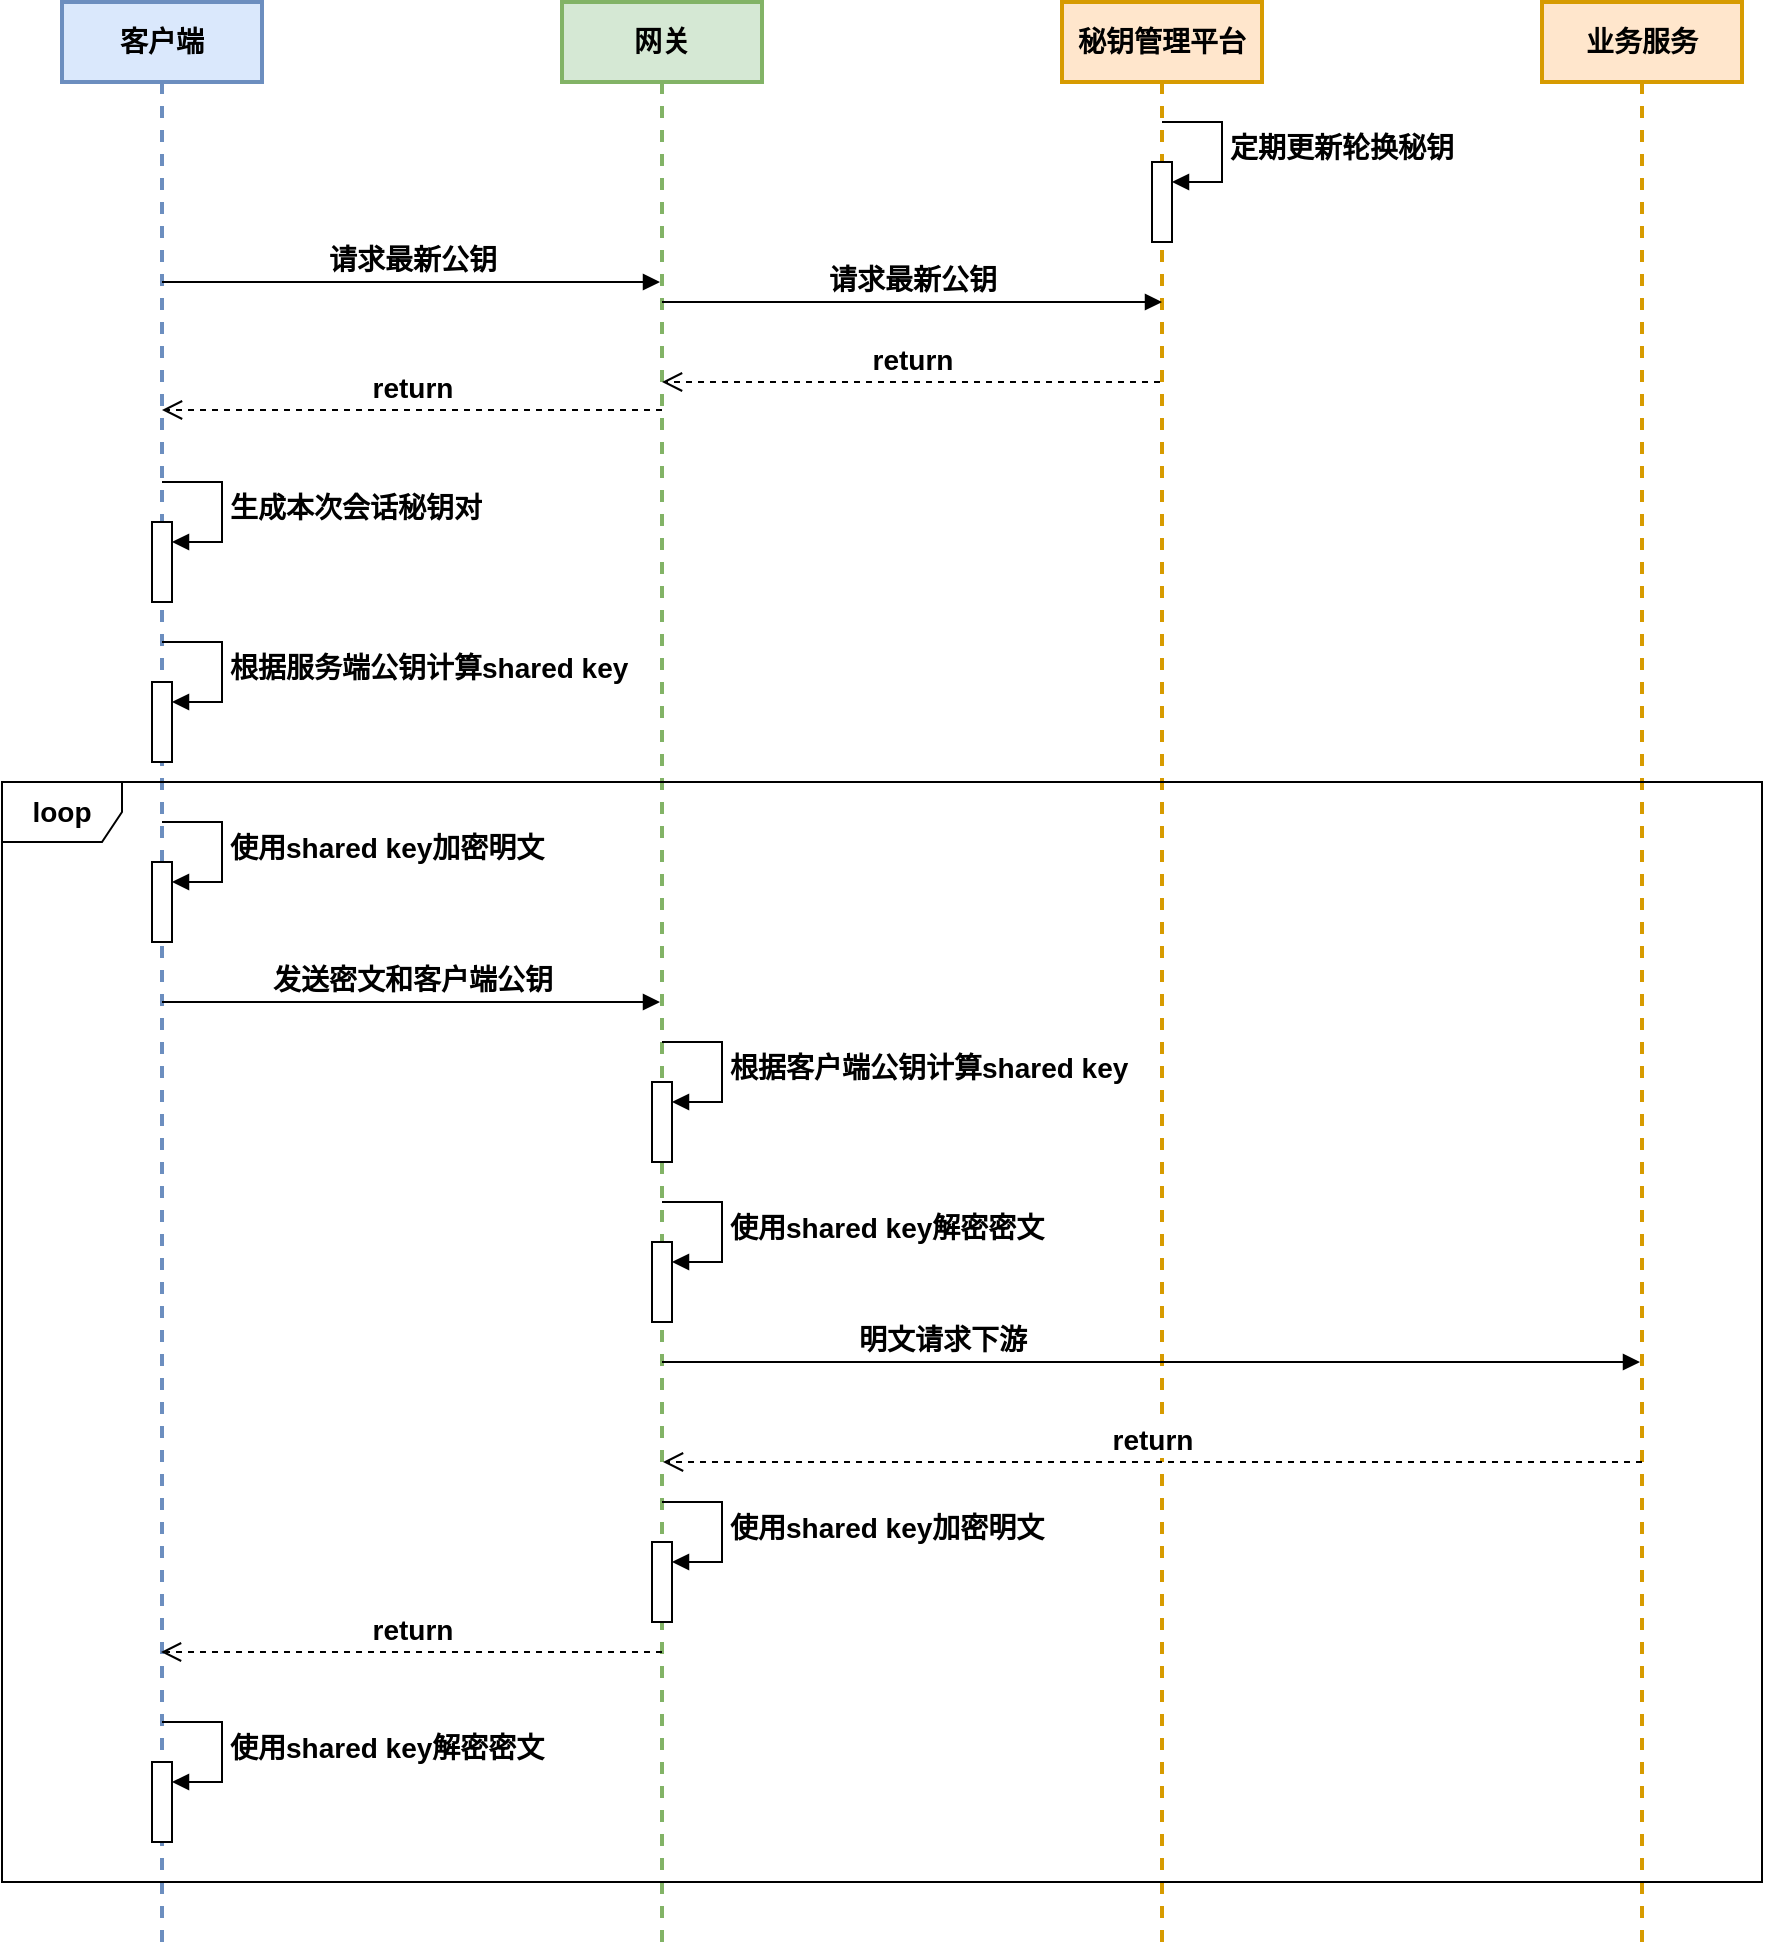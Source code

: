 <mxfile version="26.0.5">
  <diagram name="第 1 页" id="Lia_vT9d6w0j3BdVJNJm">
    <mxGraphModel dx="2440" dy="1234" grid="1" gridSize="10" guides="1" tooltips="1" connect="1" arrows="1" fold="1" page="1" pageScale="1" pageWidth="827" pageHeight="1169" math="0" shadow="0">
      <root>
        <mxCell id="0" />
        <mxCell id="1" parent="0" />
        <mxCell id="V3rbCHPyX3dbFeiNgRLo-1" value="客户端" style="shape=umlLifeline;perimeter=lifelinePerimeter;whiteSpace=wrap;html=1;container=1;dropTarget=0;collapsible=0;recursiveResize=0;outlineConnect=0;portConstraint=eastwest;newEdgeStyle={&quot;curved&quot;:0,&quot;rounded&quot;:0};fillColor=#dae8fc;strokeColor=#6c8ebf;strokeWidth=2;fontSize=14;fontStyle=1" vertex="1" parent="1">
          <mxGeometry x="60" y="180" width="100" height="970" as="geometry" />
        </mxCell>
        <mxCell id="V3rbCHPyX3dbFeiNgRLo-12" value="" style="html=1;points=[[0,0,0,0,5],[0,1,0,0,-5],[1,0,0,0,5],[1,1,0,0,-5]];perimeter=orthogonalPerimeter;outlineConnect=0;targetShapes=umlLifeline;portConstraint=eastwest;newEdgeStyle={&quot;curved&quot;:0,&quot;rounded&quot;:0};fontSize=14;fontStyle=1" vertex="1" parent="V3rbCHPyX3dbFeiNgRLo-1">
          <mxGeometry x="45" y="260" width="10" height="40" as="geometry" />
        </mxCell>
        <mxCell id="V3rbCHPyX3dbFeiNgRLo-13" value="生成本次会话秘钥对" style="html=1;align=left;spacingLeft=2;endArrow=block;rounded=0;edgeStyle=orthogonalEdgeStyle;curved=0;rounded=0;fontSize=14;fontStyle=1" edge="1" target="V3rbCHPyX3dbFeiNgRLo-12" parent="V3rbCHPyX3dbFeiNgRLo-1">
          <mxGeometry relative="1" as="geometry">
            <mxPoint x="50" y="240" as="sourcePoint" />
            <Array as="points">
              <mxPoint x="80" y="270" />
            </Array>
          </mxGeometry>
        </mxCell>
        <mxCell id="V3rbCHPyX3dbFeiNgRLo-14" value="" style="html=1;points=[[0,0,0,0,5],[0,1,0,0,-5],[1,0,0,0,5],[1,1,0,0,-5]];perimeter=orthogonalPerimeter;outlineConnect=0;targetShapes=umlLifeline;portConstraint=eastwest;newEdgeStyle={&quot;curved&quot;:0,&quot;rounded&quot;:0};fontSize=14;fontStyle=1" vertex="1" parent="V3rbCHPyX3dbFeiNgRLo-1">
          <mxGeometry x="45" y="340" width="10" height="40" as="geometry" />
        </mxCell>
        <mxCell id="V3rbCHPyX3dbFeiNgRLo-15" value="根据服务端公钥计算shared key" style="html=1;align=left;spacingLeft=2;endArrow=block;rounded=0;edgeStyle=orthogonalEdgeStyle;curved=0;rounded=0;fontSize=14;fontStyle=1" edge="1" target="V3rbCHPyX3dbFeiNgRLo-14" parent="V3rbCHPyX3dbFeiNgRLo-1">
          <mxGeometry relative="1" as="geometry">
            <mxPoint x="50" y="320" as="sourcePoint" />
            <Array as="points">
              <mxPoint x="80" y="350" />
            </Array>
          </mxGeometry>
        </mxCell>
        <mxCell id="V3rbCHPyX3dbFeiNgRLo-16" value="" style="html=1;points=[[0,0,0,0,5],[0,1,0,0,-5],[1,0,0,0,5],[1,1,0,0,-5]];perimeter=orthogonalPerimeter;outlineConnect=0;targetShapes=umlLifeline;portConstraint=eastwest;newEdgeStyle={&quot;curved&quot;:0,&quot;rounded&quot;:0};fontSize=14;fontStyle=1" vertex="1" parent="V3rbCHPyX3dbFeiNgRLo-1">
          <mxGeometry x="45" y="430" width="10" height="40" as="geometry" />
        </mxCell>
        <mxCell id="V3rbCHPyX3dbFeiNgRLo-17" value="使用shared key加密明文" style="html=1;align=left;spacingLeft=2;endArrow=block;rounded=0;edgeStyle=orthogonalEdgeStyle;curved=0;rounded=0;fontSize=14;fontStyle=1" edge="1" target="V3rbCHPyX3dbFeiNgRLo-16" parent="V3rbCHPyX3dbFeiNgRLo-1">
          <mxGeometry relative="1" as="geometry">
            <mxPoint x="50" y="410" as="sourcePoint" />
            <Array as="points">
              <mxPoint x="80" y="440" />
            </Array>
          </mxGeometry>
        </mxCell>
        <mxCell id="V3rbCHPyX3dbFeiNgRLo-32" value="" style="html=1;points=[[0,0,0,0,5],[0,1,0,0,-5],[1,0,0,0,5],[1,1,0,0,-5]];perimeter=orthogonalPerimeter;outlineConnect=0;targetShapes=umlLifeline;portConstraint=eastwest;newEdgeStyle={&quot;curved&quot;:0,&quot;rounded&quot;:0};fontSize=14;fontStyle=1" vertex="1" parent="V3rbCHPyX3dbFeiNgRLo-1">
          <mxGeometry x="45" y="880" width="10" height="40" as="geometry" />
        </mxCell>
        <mxCell id="V3rbCHPyX3dbFeiNgRLo-33" value="使用shared key解密密文" style="html=1;align=left;spacingLeft=2;endArrow=block;rounded=0;edgeStyle=orthogonalEdgeStyle;curved=0;rounded=0;fontSize=14;fontStyle=1" edge="1" parent="V3rbCHPyX3dbFeiNgRLo-1" target="V3rbCHPyX3dbFeiNgRLo-32">
          <mxGeometry relative="1" as="geometry">
            <mxPoint x="50" y="860" as="sourcePoint" />
            <Array as="points">
              <mxPoint x="80" y="890" />
            </Array>
          </mxGeometry>
        </mxCell>
        <mxCell id="V3rbCHPyX3dbFeiNgRLo-3" value="网关" style="shape=umlLifeline;perimeter=lifelinePerimeter;whiteSpace=wrap;html=1;container=1;dropTarget=0;collapsible=0;recursiveResize=0;outlineConnect=0;portConstraint=eastwest;newEdgeStyle={&quot;curved&quot;:0,&quot;rounded&quot;:0};fillColor=#d5e8d4;strokeColor=#82b366;strokeWidth=2;fontSize=14;fontStyle=1" vertex="1" parent="1">
          <mxGeometry x="310" y="180" width="100" height="970" as="geometry" />
        </mxCell>
        <mxCell id="V3rbCHPyX3dbFeiNgRLo-19" value="" style="html=1;points=[[0,0,0,0,5],[0,1,0,0,-5],[1,0,0,0,5],[1,1,0,0,-5]];perimeter=orthogonalPerimeter;outlineConnect=0;targetShapes=umlLifeline;portConstraint=eastwest;newEdgeStyle={&quot;curved&quot;:0,&quot;rounded&quot;:0};fontSize=14;fontStyle=1" vertex="1" parent="V3rbCHPyX3dbFeiNgRLo-3">
          <mxGeometry x="45" y="540" width="10" height="40" as="geometry" />
        </mxCell>
        <mxCell id="V3rbCHPyX3dbFeiNgRLo-20" value="根据客户端公钥计算shared key" style="html=1;align=left;spacingLeft=2;endArrow=block;rounded=0;edgeStyle=orthogonalEdgeStyle;curved=0;rounded=0;fontSize=14;fontStyle=1" edge="1" target="V3rbCHPyX3dbFeiNgRLo-19" parent="V3rbCHPyX3dbFeiNgRLo-3">
          <mxGeometry relative="1" as="geometry">
            <mxPoint x="50" y="520" as="sourcePoint" />
            <Array as="points">
              <mxPoint x="80" y="550" />
            </Array>
          </mxGeometry>
        </mxCell>
        <mxCell id="V3rbCHPyX3dbFeiNgRLo-22" value="" style="html=1;points=[[0,0,0,0,5],[0,1,0,0,-5],[1,0,0,0,5],[1,1,0,0,-5]];perimeter=orthogonalPerimeter;outlineConnect=0;targetShapes=umlLifeline;portConstraint=eastwest;newEdgeStyle={&quot;curved&quot;:0,&quot;rounded&quot;:0};fontSize=14;fontStyle=1" vertex="1" parent="V3rbCHPyX3dbFeiNgRLo-3">
          <mxGeometry x="45" y="620" width="10" height="40" as="geometry" />
        </mxCell>
        <mxCell id="V3rbCHPyX3dbFeiNgRLo-23" value="使用shared key解密密文" style="html=1;align=left;spacingLeft=2;endArrow=block;rounded=0;edgeStyle=orthogonalEdgeStyle;curved=0;rounded=0;fontSize=14;fontStyle=1" edge="1" target="V3rbCHPyX3dbFeiNgRLo-22" parent="V3rbCHPyX3dbFeiNgRLo-3">
          <mxGeometry relative="1" as="geometry">
            <mxPoint x="50" y="600" as="sourcePoint" />
            <Array as="points">
              <mxPoint x="80" y="630" />
            </Array>
          </mxGeometry>
        </mxCell>
        <mxCell id="V3rbCHPyX3dbFeiNgRLo-29" value="" style="html=1;points=[[0,0,0,0,5],[0,1,0,0,-5],[1,0,0,0,5],[1,1,0,0,-5]];perimeter=orthogonalPerimeter;outlineConnect=0;targetShapes=umlLifeline;portConstraint=eastwest;newEdgeStyle={&quot;curved&quot;:0,&quot;rounded&quot;:0};fontSize=14;fontStyle=1" vertex="1" parent="V3rbCHPyX3dbFeiNgRLo-3">
          <mxGeometry x="45" y="770" width="10" height="40" as="geometry" />
        </mxCell>
        <mxCell id="V3rbCHPyX3dbFeiNgRLo-30" value="使用shared key加密明文" style="html=1;align=left;spacingLeft=2;endArrow=block;rounded=0;edgeStyle=orthogonalEdgeStyle;curved=0;rounded=0;fontSize=14;fontStyle=1" edge="1" parent="V3rbCHPyX3dbFeiNgRLo-3" target="V3rbCHPyX3dbFeiNgRLo-29">
          <mxGeometry relative="1" as="geometry">
            <mxPoint x="50" y="750" as="sourcePoint" />
            <Array as="points">
              <mxPoint x="80" y="780" />
            </Array>
          </mxGeometry>
        </mxCell>
        <mxCell id="V3rbCHPyX3dbFeiNgRLo-4" value="秘钥管理平台" style="shape=umlLifeline;perimeter=lifelinePerimeter;whiteSpace=wrap;html=1;container=1;dropTarget=0;collapsible=0;recursiveResize=0;outlineConnect=0;portConstraint=eastwest;newEdgeStyle={&quot;curved&quot;:0,&quot;rounded&quot;:0};fillColor=#ffe6cc;strokeColor=#d79b00;strokeWidth=2;fontSize=14;fontStyle=1" vertex="1" parent="1">
          <mxGeometry x="560" y="180" width="100" height="970" as="geometry" />
        </mxCell>
        <mxCell id="V3rbCHPyX3dbFeiNgRLo-5" value="" style="html=1;points=[[0,0,0,0,5],[0,1,0,0,-5],[1,0,0,0,5],[1,1,0,0,-5]];perimeter=orthogonalPerimeter;outlineConnect=0;targetShapes=umlLifeline;portConstraint=eastwest;newEdgeStyle={&quot;curved&quot;:0,&quot;rounded&quot;:0};fontSize=14;fontStyle=1" vertex="1" parent="V3rbCHPyX3dbFeiNgRLo-4">
          <mxGeometry x="45" y="80" width="10" height="40" as="geometry" />
        </mxCell>
        <mxCell id="V3rbCHPyX3dbFeiNgRLo-6" value="定期更新轮换秘钥" style="html=1;align=left;spacingLeft=2;endArrow=block;rounded=0;edgeStyle=orthogonalEdgeStyle;curved=0;rounded=0;fontSize=14;fontStyle=1" edge="1" target="V3rbCHPyX3dbFeiNgRLo-5" parent="V3rbCHPyX3dbFeiNgRLo-4">
          <mxGeometry relative="1" as="geometry">
            <mxPoint x="50" y="60" as="sourcePoint" />
            <Array as="points">
              <mxPoint x="80" y="90" />
            </Array>
          </mxGeometry>
        </mxCell>
        <mxCell id="V3rbCHPyX3dbFeiNgRLo-7" value="请求最新公钥" style="html=1;verticalAlign=bottom;endArrow=block;curved=0;rounded=0;fontSize=14;fontStyle=1" edge="1" parent="1" target="V3rbCHPyX3dbFeiNgRLo-3">
          <mxGeometry width="80" relative="1" as="geometry">
            <mxPoint x="110" y="320" as="sourcePoint" />
            <mxPoint x="190" y="320" as="targetPoint" />
          </mxGeometry>
        </mxCell>
        <mxCell id="V3rbCHPyX3dbFeiNgRLo-9" value="请求最新公钥" style="html=1;verticalAlign=bottom;endArrow=block;curved=0;rounded=0;fontSize=14;fontStyle=1" edge="1" parent="1">
          <mxGeometry width="80" relative="1" as="geometry">
            <mxPoint x="360" y="330" as="sourcePoint" />
            <mxPoint x="610" y="330" as="targetPoint" />
          </mxGeometry>
        </mxCell>
        <mxCell id="V3rbCHPyX3dbFeiNgRLo-10" value="return" style="html=1;verticalAlign=bottom;endArrow=open;dashed=1;endSize=8;curved=0;rounded=0;fontSize=14;fontStyle=1" edge="1" parent="1" source="V3rbCHPyX3dbFeiNgRLo-4">
          <mxGeometry relative="1" as="geometry">
            <mxPoint x="440" y="370" as="sourcePoint" />
            <mxPoint x="360" y="370" as="targetPoint" />
          </mxGeometry>
        </mxCell>
        <mxCell id="V3rbCHPyX3dbFeiNgRLo-11" value="return" style="html=1;verticalAlign=bottom;endArrow=open;dashed=1;endSize=8;curved=0;rounded=0;fontSize=14;fontStyle=1" edge="1" parent="1">
          <mxGeometry relative="1" as="geometry">
            <mxPoint x="360" y="384" as="sourcePoint" />
            <mxPoint x="110" y="384" as="targetPoint" />
          </mxGeometry>
        </mxCell>
        <mxCell id="V3rbCHPyX3dbFeiNgRLo-18" value="发送密文和客户端公钥" style="html=1;verticalAlign=bottom;endArrow=block;curved=0;rounded=0;fontSize=14;fontStyle=1" edge="1" parent="1" target="V3rbCHPyX3dbFeiNgRLo-3">
          <mxGeometry width="80" relative="1" as="geometry">
            <mxPoint x="110" y="680" as="sourcePoint" />
            <mxPoint x="190" y="680" as="targetPoint" />
          </mxGeometry>
        </mxCell>
        <mxCell id="V3rbCHPyX3dbFeiNgRLo-24" value="业务服务" style="shape=umlLifeline;perimeter=lifelinePerimeter;whiteSpace=wrap;html=1;container=1;dropTarget=0;collapsible=0;recursiveResize=0;outlineConnect=0;portConstraint=eastwest;newEdgeStyle={&quot;curved&quot;:0,&quot;rounded&quot;:0};fillColor=#ffe6cc;strokeColor=#d79b00;strokeWidth=2;fontSize=14;fontStyle=1" vertex="1" parent="1">
          <mxGeometry x="800" y="180" width="100" height="970" as="geometry" />
        </mxCell>
        <mxCell id="V3rbCHPyX3dbFeiNgRLo-27" value="明文请求下游" style="html=1;verticalAlign=bottom;endArrow=block;curved=0;rounded=0;fontSize=14;fontStyle=1" edge="1" parent="1" target="V3rbCHPyX3dbFeiNgRLo-24">
          <mxGeometry x="-0.428" width="80" relative="1" as="geometry">
            <mxPoint x="360" y="860" as="sourcePoint" />
            <mxPoint x="440" y="860" as="targetPoint" />
            <mxPoint as="offset" />
          </mxGeometry>
        </mxCell>
        <mxCell id="V3rbCHPyX3dbFeiNgRLo-28" value="return" style="html=1;verticalAlign=bottom;endArrow=open;dashed=1;endSize=8;curved=0;rounded=0;fontSize=14;fontStyle=1" edge="1" parent="1" target="V3rbCHPyX3dbFeiNgRLo-3">
          <mxGeometry relative="1" as="geometry">
            <mxPoint x="850" y="910" as="sourcePoint" />
            <mxPoint x="770" y="910" as="targetPoint" />
          </mxGeometry>
        </mxCell>
        <mxCell id="V3rbCHPyX3dbFeiNgRLo-31" value="return" style="html=1;verticalAlign=bottom;endArrow=open;dashed=1;endSize=8;curved=0;rounded=0;fontSize=14;fontStyle=1" edge="1" parent="1">
          <mxGeometry relative="1" as="geometry">
            <mxPoint x="360" y="1005" as="sourcePoint" />
            <mxPoint x="109.5" y="1005" as="targetPoint" />
          </mxGeometry>
        </mxCell>
        <mxCell id="V3rbCHPyX3dbFeiNgRLo-35" value="loop" style="shape=umlFrame;whiteSpace=wrap;html=1;pointerEvents=0;fontSize=14;fontStyle=1" vertex="1" parent="1">
          <mxGeometry x="30" y="570" width="880" height="550" as="geometry" />
        </mxCell>
      </root>
    </mxGraphModel>
  </diagram>
</mxfile>
